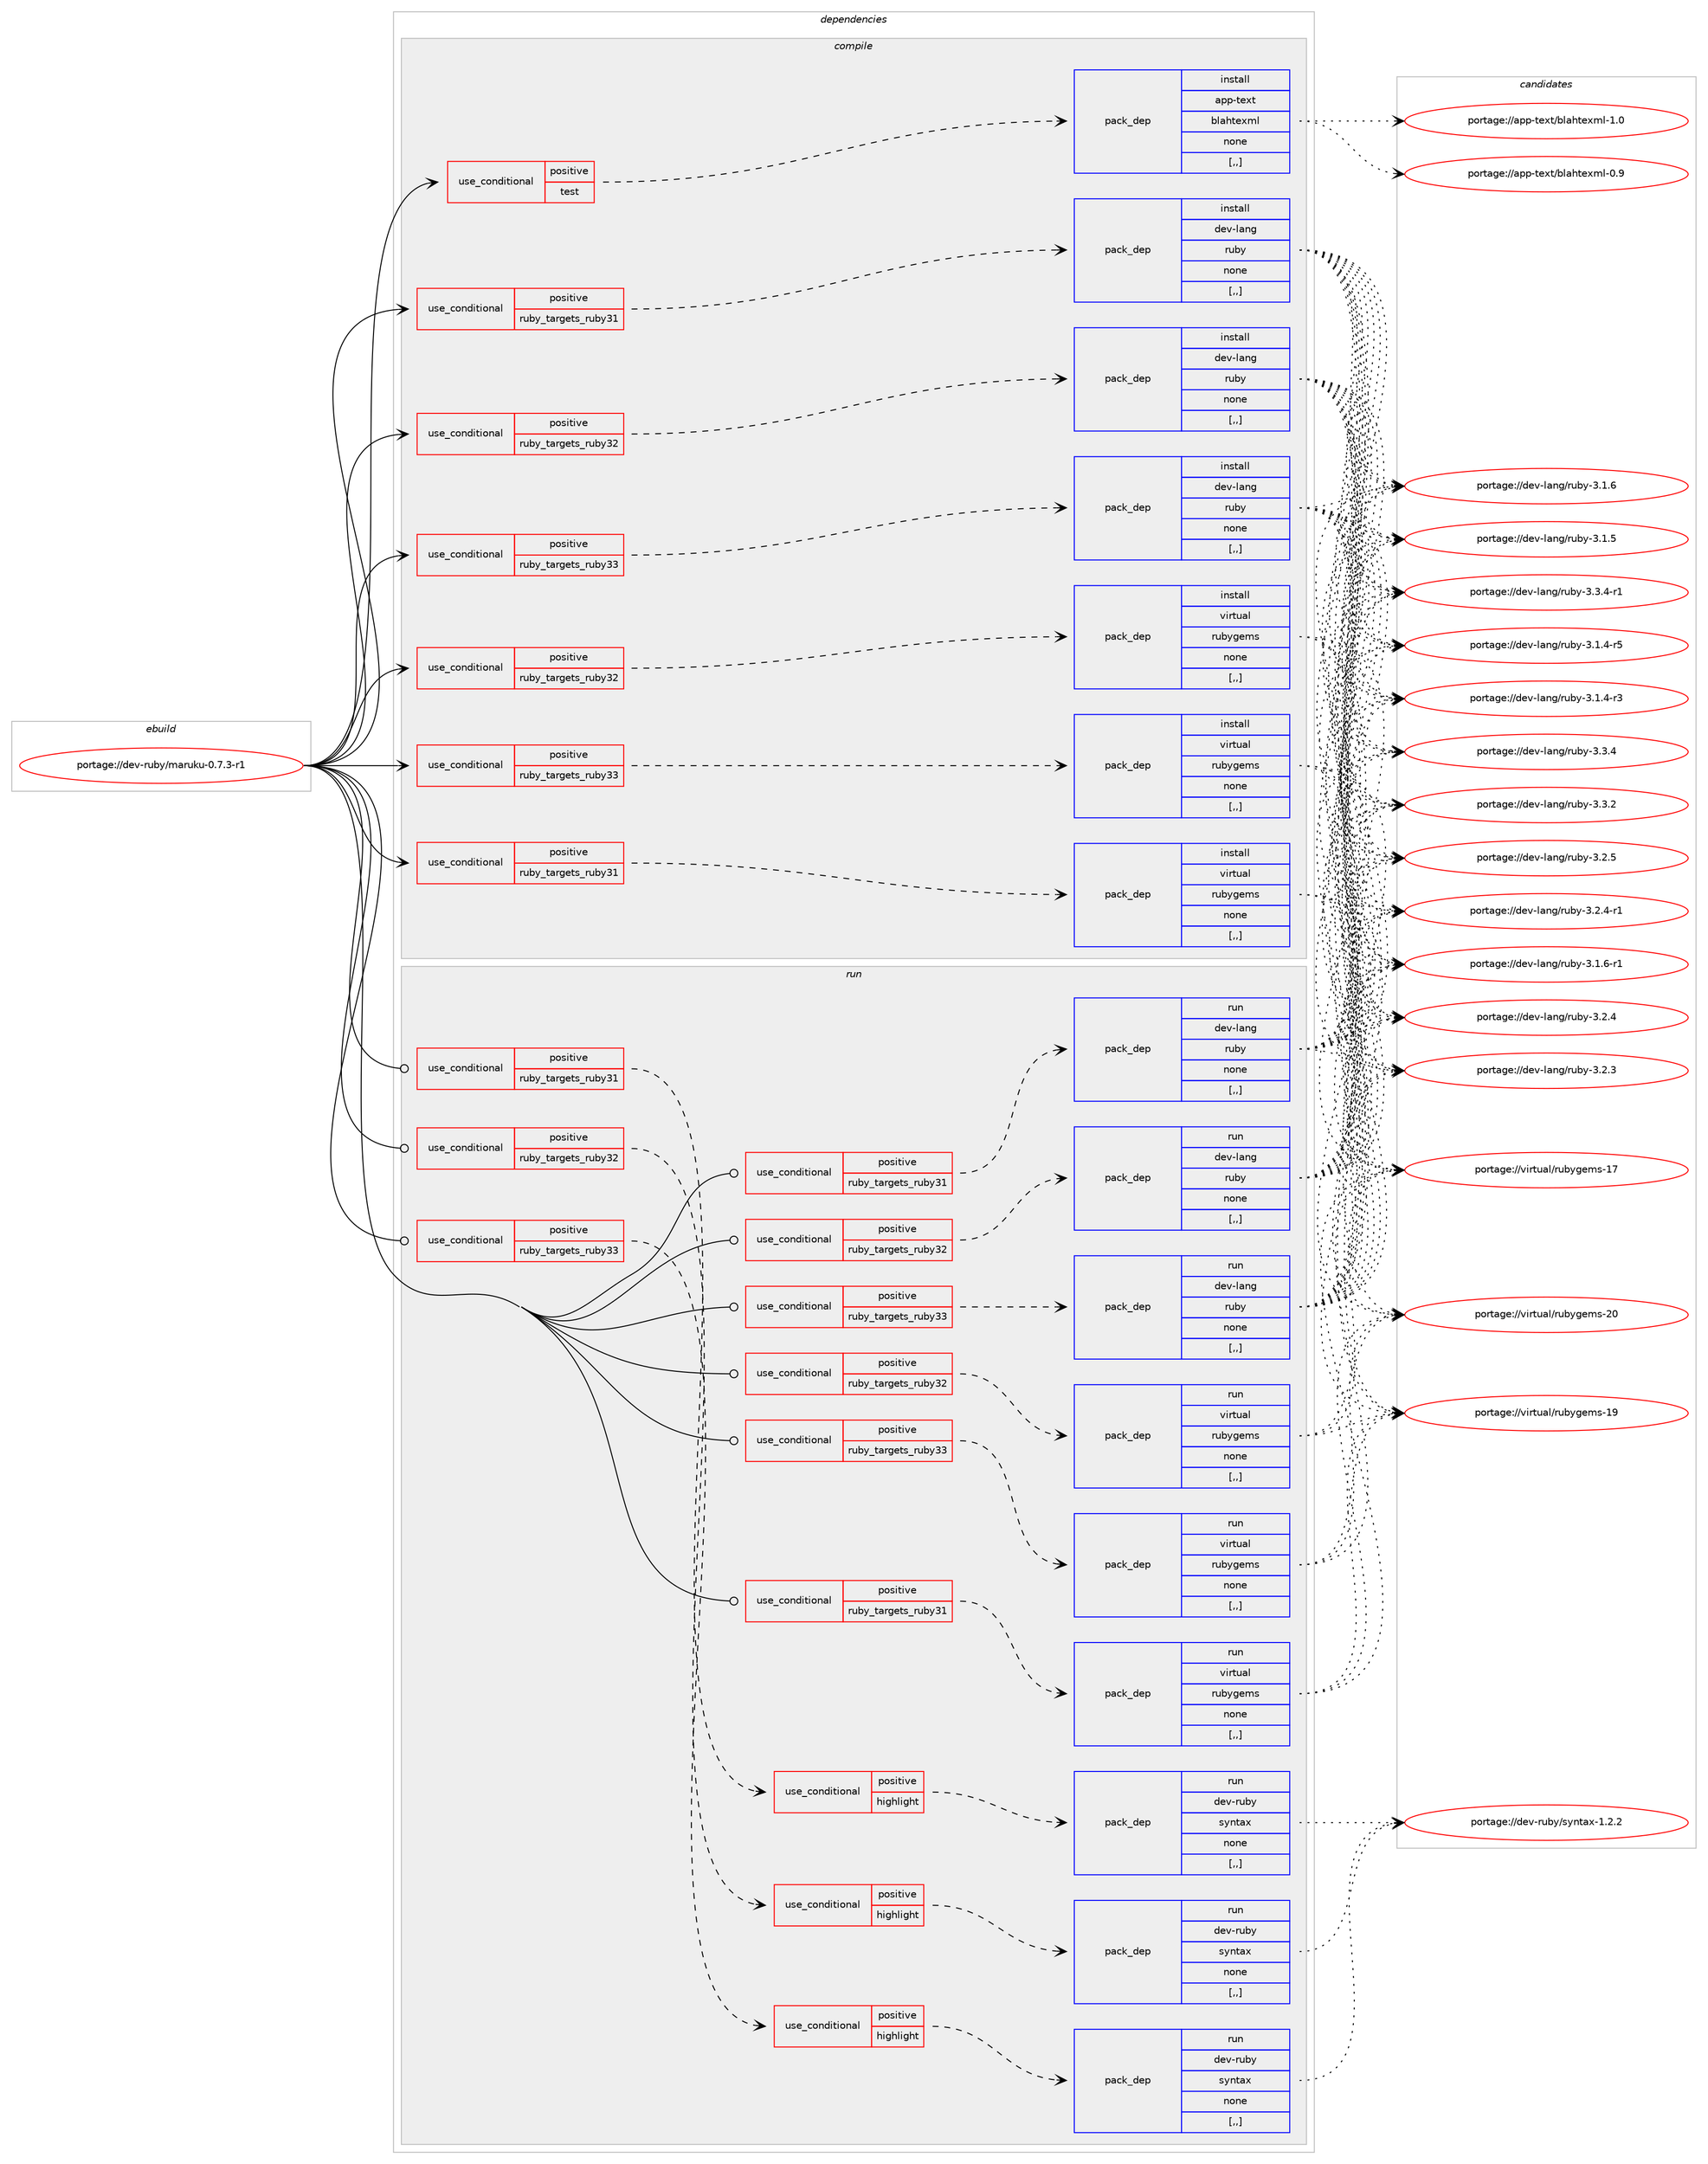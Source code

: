digraph prolog {

# *************
# Graph options
# *************

newrank=true;
concentrate=true;
compound=true;
graph [rankdir=LR,fontname=Helvetica,fontsize=10,ranksep=1.5];#, ranksep=2.5, nodesep=0.2];
edge  [arrowhead=vee];
node  [fontname=Helvetica,fontsize=10];

# **********
# The ebuild
# **********

subgraph cluster_leftcol {
color=gray;
label=<<i>ebuild</i>>;
id [label="portage://dev-ruby/maruku-0.7.3-r1", color=red, width=4, href="../dev-ruby/maruku-0.7.3-r1.svg"];
}

# ****************
# The dependencies
# ****************

subgraph cluster_midcol {
color=gray;
label=<<i>dependencies</i>>;
subgraph cluster_compile {
fillcolor="#eeeeee";
style=filled;
label=<<i>compile</i>>;
subgraph cond50272 {
dependency189236 [label=<<TABLE BORDER="0" CELLBORDER="1" CELLSPACING="0" CELLPADDING="4"><TR><TD ROWSPAN="3" CELLPADDING="10">use_conditional</TD></TR><TR><TD>positive</TD></TR><TR><TD>ruby_targets_ruby31</TD></TR></TABLE>>, shape=none, color=red];
subgraph pack137626 {
dependency189237 [label=<<TABLE BORDER="0" CELLBORDER="1" CELLSPACING="0" CELLPADDING="4" WIDTH="220"><TR><TD ROWSPAN="6" CELLPADDING="30">pack_dep</TD></TR><TR><TD WIDTH="110">install</TD></TR><TR><TD>dev-lang</TD></TR><TR><TD>ruby</TD></TR><TR><TD>none</TD></TR><TR><TD>[,,]</TD></TR></TABLE>>, shape=none, color=blue];
}
dependency189236:e -> dependency189237:w [weight=20,style="dashed",arrowhead="vee"];
}
id:e -> dependency189236:w [weight=20,style="solid",arrowhead="vee"];
subgraph cond50273 {
dependency189238 [label=<<TABLE BORDER="0" CELLBORDER="1" CELLSPACING="0" CELLPADDING="4"><TR><TD ROWSPAN="3" CELLPADDING="10">use_conditional</TD></TR><TR><TD>positive</TD></TR><TR><TD>ruby_targets_ruby31</TD></TR></TABLE>>, shape=none, color=red];
subgraph pack137627 {
dependency189239 [label=<<TABLE BORDER="0" CELLBORDER="1" CELLSPACING="0" CELLPADDING="4" WIDTH="220"><TR><TD ROWSPAN="6" CELLPADDING="30">pack_dep</TD></TR><TR><TD WIDTH="110">install</TD></TR><TR><TD>virtual</TD></TR><TR><TD>rubygems</TD></TR><TR><TD>none</TD></TR><TR><TD>[,,]</TD></TR></TABLE>>, shape=none, color=blue];
}
dependency189238:e -> dependency189239:w [weight=20,style="dashed",arrowhead="vee"];
}
id:e -> dependency189238:w [weight=20,style="solid",arrowhead="vee"];
subgraph cond50274 {
dependency189240 [label=<<TABLE BORDER="0" CELLBORDER="1" CELLSPACING="0" CELLPADDING="4"><TR><TD ROWSPAN="3" CELLPADDING="10">use_conditional</TD></TR><TR><TD>positive</TD></TR><TR><TD>ruby_targets_ruby32</TD></TR></TABLE>>, shape=none, color=red];
subgraph pack137628 {
dependency189241 [label=<<TABLE BORDER="0" CELLBORDER="1" CELLSPACING="0" CELLPADDING="4" WIDTH="220"><TR><TD ROWSPAN="6" CELLPADDING="30">pack_dep</TD></TR><TR><TD WIDTH="110">install</TD></TR><TR><TD>dev-lang</TD></TR><TR><TD>ruby</TD></TR><TR><TD>none</TD></TR><TR><TD>[,,]</TD></TR></TABLE>>, shape=none, color=blue];
}
dependency189240:e -> dependency189241:w [weight=20,style="dashed",arrowhead="vee"];
}
id:e -> dependency189240:w [weight=20,style="solid",arrowhead="vee"];
subgraph cond50275 {
dependency189242 [label=<<TABLE BORDER="0" CELLBORDER="1" CELLSPACING="0" CELLPADDING="4"><TR><TD ROWSPAN="3" CELLPADDING="10">use_conditional</TD></TR><TR><TD>positive</TD></TR><TR><TD>ruby_targets_ruby32</TD></TR></TABLE>>, shape=none, color=red];
subgraph pack137629 {
dependency189243 [label=<<TABLE BORDER="0" CELLBORDER="1" CELLSPACING="0" CELLPADDING="4" WIDTH="220"><TR><TD ROWSPAN="6" CELLPADDING="30">pack_dep</TD></TR><TR><TD WIDTH="110">install</TD></TR><TR><TD>virtual</TD></TR><TR><TD>rubygems</TD></TR><TR><TD>none</TD></TR><TR><TD>[,,]</TD></TR></TABLE>>, shape=none, color=blue];
}
dependency189242:e -> dependency189243:w [weight=20,style="dashed",arrowhead="vee"];
}
id:e -> dependency189242:w [weight=20,style="solid",arrowhead="vee"];
subgraph cond50276 {
dependency189244 [label=<<TABLE BORDER="0" CELLBORDER="1" CELLSPACING="0" CELLPADDING="4"><TR><TD ROWSPAN="3" CELLPADDING="10">use_conditional</TD></TR><TR><TD>positive</TD></TR><TR><TD>ruby_targets_ruby33</TD></TR></TABLE>>, shape=none, color=red];
subgraph pack137630 {
dependency189245 [label=<<TABLE BORDER="0" CELLBORDER="1" CELLSPACING="0" CELLPADDING="4" WIDTH="220"><TR><TD ROWSPAN="6" CELLPADDING="30">pack_dep</TD></TR><TR><TD WIDTH="110">install</TD></TR><TR><TD>dev-lang</TD></TR><TR><TD>ruby</TD></TR><TR><TD>none</TD></TR><TR><TD>[,,]</TD></TR></TABLE>>, shape=none, color=blue];
}
dependency189244:e -> dependency189245:w [weight=20,style="dashed",arrowhead="vee"];
}
id:e -> dependency189244:w [weight=20,style="solid",arrowhead="vee"];
subgraph cond50277 {
dependency189246 [label=<<TABLE BORDER="0" CELLBORDER="1" CELLSPACING="0" CELLPADDING="4"><TR><TD ROWSPAN="3" CELLPADDING="10">use_conditional</TD></TR><TR><TD>positive</TD></TR><TR><TD>ruby_targets_ruby33</TD></TR></TABLE>>, shape=none, color=red];
subgraph pack137631 {
dependency189247 [label=<<TABLE BORDER="0" CELLBORDER="1" CELLSPACING="0" CELLPADDING="4" WIDTH="220"><TR><TD ROWSPAN="6" CELLPADDING="30">pack_dep</TD></TR><TR><TD WIDTH="110">install</TD></TR><TR><TD>virtual</TD></TR><TR><TD>rubygems</TD></TR><TR><TD>none</TD></TR><TR><TD>[,,]</TD></TR></TABLE>>, shape=none, color=blue];
}
dependency189246:e -> dependency189247:w [weight=20,style="dashed",arrowhead="vee"];
}
id:e -> dependency189246:w [weight=20,style="solid",arrowhead="vee"];
subgraph cond50278 {
dependency189248 [label=<<TABLE BORDER="0" CELLBORDER="1" CELLSPACING="0" CELLPADDING="4"><TR><TD ROWSPAN="3" CELLPADDING="10">use_conditional</TD></TR><TR><TD>positive</TD></TR><TR><TD>test</TD></TR></TABLE>>, shape=none, color=red];
subgraph pack137632 {
dependency189249 [label=<<TABLE BORDER="0" CELLBORDER="1" CELLSPACING="0" CELLPADDING="4" WIDTH="220"><TR><TD ROWSPAN="6" CELLPADDING="30">pack_dep</TD></TR><TR><TD WIDTH="110">install</TD></TR><TR><TD>app-text</TD></TR><TR><TD>blahtexml</TD></TR><TR><TD>none</TD></TR><TR><TD>[,,]</TD></TR></TABLE>>, shape=none, color=blue];
}
dependency189248:e -> dependency189249:w [weight=20,style="dashed",arrowhead="vee"];
}
id:e -> dependency189248:w [weight=20,style="solid",arrowhead="vee"];
}
subgraph cluster_compileandrun {
fillcolor="#eeeeee";
style=filled;
label=<<i>compile and run</i>>;
}
subgraph cluster_run {
fillcolor="#eeeeee";
style=filled;
label=<<i>run</i>>;
subgraph cond50279 {
dependency189250 [label=<<TABLE BORDER="0" CELLBORDER="1" CELLSPACING="0" CELLPADDING="4"><TR><TD ROWSPAN="3" CELLPADDING="10">use_conditional</TD></TR><TR><TD>positive</TD></TR><TR><TD>ruby_targets_ruby31</TD></TR></TABLE>>, shape=none, color=red];
subgraph cond50280 {
dependency189251 [label=<<TABLE BORDER="0" CELLBORDER="1" CELLSPACING="0" CELLPADDING="4"><TR><TD ROWSPAN="3" CELLPADDING="10">use_conditional</TD></TR><TR><TD>positive</TD></TR><TR><TD>highlight</TD></TR></TABLE>>, shape=none, color=red];
subgraph pack137633 {
dependency189252 [label=<<TABLE BORDER="0" CELLBORDER="1" CELLSPACING="0" CELLPADDING="4" WIDTH="220"><TR><TD ROWSPAN="6" CELLPADDING="30">pack_dep</TD></TR><TR><TD WIDTH="110">run</TD></TR><TR><TD>dev-ruby</TD></TR><TR><TD>syntax</TD></TR><TR><TD>none</TD></TR><TR><TD>[,,]</TD></TR></TABLE>>, shape=none, color=blue];
}
dependency189251:e -> dependency189252:w [weight=20,style="dashed",arrowhead="vee"];
}
dependency189250:e -> dependency189251:w [weight=20,style="dashed",arrowhead="vee"];
}
id:e -> dependency189250:w [weight=20,style="solid",arrowhead="odot"];
subgraph cond50281 {
dependency189253 [label=<<TABLE BORDER="0" CELLBORDER="1" CELLSPACING="0" CELLPADDING="4"><TR><TD ROWSPAN="3" CELLPADDING="10">use_conditional</TD></TR><TR><TD>positive</TD></TR><TR><TD>ruby_targets_ruby31</TD></TR></TABLE>>, shape=none, color=red];
subgraph pack137634 {
dependency189254 [label=<<TABLE BORDER="0" CELLBORDER="1" CELLSPACING="0" CELLPADDING="4" WIDTH="220"><TR><TD ROWSPAN="6" CELLPADDING="30">pack_dep</TD></TR><TR><TD WIDTH="110">run</TD></TR><TR><TD>dev-lang</TD></TR><TR><TD>ruby</TD></TR><TR><TD>none</TD></TR><TR><TD>[,,]</TD></TR></TABLE>>, shape=none, color=blue];
}
dependency189253:e -> dependency189254:w [weight=20,style="dashed",arrowhead="vee"];
}
id:e -> dependency189253:w [weight=20,style="solid",arrowhead="odot"];
subgraph cond50282 {
dependency189255 [label=<<TABLE BORDER="0" CELLBORDER="1" CELLSPACING="0" CELLPADDING="4"><TR><TD ROWSPAN="3" CELLPADDING="10">use_conditional</TD></TR><TR><TD>positive</TD></TR><TR><TD>ruby_targets_ruby31</TD></TR></TABLE>>, shape=none, color=red];
subgraph pack137635 {
dependency189256 [label=<<TABLE BORDER="0" CELLBORDER="1" CELLSPACING="0" CELLPADDING="4" WIDTH="220"><TR><TD ROWSPAN="6" CELLPADDING="30">pack_dep</TD></TR><TR><TD WIDTH="110">run</TD></TR><TR><TD>virtual</TD></TR><TR><TD>rubygems</TD></TR><TR><TD>none</TD></TR><TR><TD>[,,]</TD></TR></TABLE>>, shape=none, color=blue];
}
dependency189255:e -> dependency189256:w [weight=20,style="dashed",arrowhead="vee"];
}
id:e -> dependency189255:w [weight=20,style="solid",arrowhead="odot"];
subgraph cond50283 {
dependency189257 [label=<<TABLE BORDER="0" CELLBORDER="1" CELLSPACING="0" CELLPADDING="4"><TR><TD ROWSPAN="3" CELLPADDING="10">use_conditional</TD></TR><TR><TD>positive</TD></TR><TR><TD>ruby_targets_ruby32</TD></TR></TABLE>>, shape=none, color=red];
subgraph cond50284 {
dependency189258 [label=<<TABLE BORDER="0" CELLBORDER="1" CELLSPACING="0" CELLPADDING="4"><TR><TD ROWSPAN="3" CELLPADDING="10">use_conditional</TD></TR><TR><TD>positive</TD></TR><TR><TD>highlight</TD></TR></TABLE>>, shape=none, color=red];
subgraph pack137636 {
dependency189259 [label=<<TABLE BORDER="0" CELLBORDER="1" CELLSPACING="0" CELLPADDING="4" WIDTH="220"><TR><TD ROWSPAN="6" CELLPADDING="30">pack_dep</TD></TR><TR><TD WIDTH="110">run</TD></TR><TR><TD>dev-ruby</TD></TR><TR><TD>syntax</TD></TR><TR><TD>none</TD></TR><TR><TD>[,,]</TD></TR></TABLE>>, shape=none, color=blue];
}
dependency189258:e -> dependency189259:w [weight=20,style="dashed",arrowhead="vee"];
}
dependency189257:e -> dependency189258:w [weight=20,style="dashed",arrowhead="vee"];
}
id:e -> dependency189257:w [weight=20,style="solid",arrowhead="odot"];
subgraph cond50285 {
dependency189260 [label=<<TABLE BORDER="0" CELLBORDER="1" CELLSPACING="0" CELLPADDING="4"><TR><TD ROWSPAN="3" CELLPADDING="10">use_conditional</TD></TR><TR><TD>positive</TD></TR><TR><TD>ruby_targets_ruby32</TD></TR></TABLE>>, shape=none, color=red];
subgraph pack137637 {
dependency189261 [label=<<TABLE BORDER="0" CELLBORDER="1" CELLSPACING="0" CELLPADDING="4" WIDTH="220"><TR><TD ROWSPAN="6" CELLPADDING="30">pack_dep</TD></TR><TR><TD WIDTH="110">run</TD></TR><TR><TD>dev-lang</TD></TR><TR><TD>ruby</TD></TR><TR><TD>none</TD></TR><TR><TD>[,,]</TD></TR></TABLE>>, shape=none, color=blue];
}
dependency189260:e -> dependency189261:w [weight=20,style="dashed",arrowhead="vee"];
}
id:e -> dependency189260:w [weight=20,style="solid",arrowhead="odot"];
subgraph cond50286 {
dependency189262 [label=<<TABLE BORDER="0" CELLBORDER="1" CELLSPACING="0" CELLPADDING="4"><TR><TD ROWSPAN="3" CELLPADDING="10">use_conditional</TD></TR><TR><TD>positive</TD></TR><TR><TD>ruby_targets_ruby32</TD></TR></TABLE>>, shape=none, color=red];
subgraph pack137638 {
dependency189263 [label=<<TABLE BORDER="0" CELLBORDER="1" CELLSPACING="0" CELLPADDING="4" WIDTH="220"><TR><TD ROWSPAN="6" CELLPADDING="30">pack_dep</TD></TR><TR><TD WIDTH="110">run</TD></TR><TR><TD>virtual</TD></TR><TR><TD>rubygems</TD></TR><TR><TD>none</TD></TR><TR><TD>[,,]</TD></TR></TABLE>>, shape=none, color=blue];
}
dependency189262:e -> dependency189263:w [weight=20,style="dashed",arrowhead="vee"];
}
id:e -> dependency189262:w [weight=20,style="solid",arrowhead="odot"];
subgraph cond50287 {
dependency189264 [label=<<TABLE BORDER="0" CELLBORDER="1" CELLSPACING="0" CELLPADDING="4"><TR><TD ROWSPAN="3" CELLPADDING="10">use_conditional</TD></TR><TR><TD>positive</TD></TR><TR><TD>ruby_targets_ruby33</TD></TR></TABLE>>, shape=none, color=red];
subgraph cond50288 {
dependency189265 [label=<<TABLE BORDER="0" CELLBORDER="1" CELLSPACING="0" CELLPADDING="4"><TR><TD ROWSPAN="3" CELLPADDING="10">use_conditional</TD></TR><TR><TD>positive</TD></TR><TR><TD>highlight</TD></TR></TABLE>>, shape=none, color=red];
subgraph pack137639 {
dependency189266 [label=<<TABLE BORDER="0" CELLBORDER="1" CELLSPACING="0" CELLPADDING="4" WIDTH="220"><TR><TD ROWSPAN="6" CELLPADDING="30">pack_dep</TD></TR><TR><TD WIDTH="110">run</TD></TR><TR><TD>dev-ruby</TD></TR><TR><TD>syntax</TD></TR><TR><TD>none</TD></TR><TR><TD>[,,]</TD></TR></TABLE>>, shape=none, color=blue];
}
dependency189265:e -> dependency189266:w [weight=20,style="dashed",arrowhead="vee"];
}
dependency189264:e -> dependency189265:w [weight=20,style="dashed",arrowhead="vee"];
}
id:e -> dependency189264:w [weight=20,style="solid",arrowhead="odot"];
subgraph cond50289 {
dependency189267 [label=<<TABLE BORDER="0" CELLBORDER="1" CELLSPACING="0" CELLPADDING="4"><TR><TD ROWSPAN="3" CELLPADDING="10">use_conditional</TD></TR><TR><TD>positive</TD></TR><TR><TD>ruby_targets_ruby33</TD></TR></TABLE>>, shape=none, color=red];
subgraph pack137640 {
dependency189268 [label=<<TABLE BORDER="0" CELLBORDER="1" CELLSPACING="0" CELLPADDING="4" WIDTH="220"><TR><TD ROWSPAN="6" CELLPADDING="30">pack_dep</TD></TR><TR><TD WIDTH="110">run</TD></TR><TR><TD>dev-lang</TD></TR><TR><TD>ruby</TD></TR><TR><TD>none</TD></TR><TR><TD>[,,]</TD></TR></TABLE>>, shape=none, color=blue];
}
dependency189267:e -> dependency189268:w [weight=20,style="dashed",arrowhead="vee"];
}
id:e -> dependency189267:w [weight=20,style="solid",arrowhead="odot"];
subgraph cond50290 {
dependency189269 [label=<<TABLE BORDER="0" CELLBORDER="1" CELLSPACING="0" CELLPADDING="4"><TR><TD ROWSPAN="3" CELLPADDING="10">use_conditional</TD></TR><TR><TD>positive</TD></TR><TR><TD>ruby_targets_ruby33</TD></TR></TABLE>>, shape=none, color=red];
subgraph pack137641 {
dependency189270 [label=<<TABLE BORDER="0" CELLBORDER="1" CELLSPACING="0" CELLPADDING="4" WIDTH="220"><TR><TD ROWSPAN="6" CELLPADDING="30">pack_dep</TD></TR><TR><TD WIDTH="110">run</TD></TR><TR><TD>virtual</TD></TR><TR><TD>rubygems</TD></TR><TR><TD>none</TD></TR><TR><TD>[,,]</TD></TR></TABLE>>, shape=none, color=blue];
}
dependency189269:e -> dependency189270:w [weight=20,style="dashed",arrowhead="vee"];
}
id:e -> dependency189269:w [weight=20,style="solid",arrowhead="odot"];
}
}

# **************
# The candidates
# **************

subgraph cluster_choices {
rank=same;
color=gray;
label=<<i>candidates</i>>;

subgraph choice137626 {
color=black;
nodesep=1;
choice100101118451089711010347114117981214551465146524511449 [label="portage://dev-lang/ruby-3.3.4-r1", color=red, width=4,href="../dev-lang/ruby-3.3.4-r1.svg"];
choice10010111845108971101034711411798121455146514652 [label="portage://dev-lang/ruby-3.3.4", color=red, width=4,href="../dev-lang/ruby-3.3.4.svg"];
choice10010111845108971101034711411798121455146514650 [label="portage://dev-lang/ruby-3.3.2", color=red, width=4,href="../dev-lang/ruby-3.3.2.svg"];
choice10010111845108971101034711411798121455146504653 [label="portage://dev-lang/ruby-3.2.5", color=red, width=4,href="../dev-lang/ruby-3.2.5.svg"];
choice100101118451089711010347114117981214551465046524511449 [label="portage://dev-lang/ruby-3.2.4-r1", color=red, width=4,href="../dev-lang/ruby-3.2.4-r1.svg"];
choice10010111845108971101034711411798121455146504652 [label="portage://dev-lang/ruby-3.2.4", color=red, width=4,href="../dev-lang/ruby-3.2.4.svg"];
choice10010111845108971101034711411798121455146504651 [label="portage://dev-lang/ruby-3.2.3", color=red, width=4,href="../dev-lang/ruby-3.2.3.svg"];
choice100101118451089711010347114117981214551464946544511449 [label="portage://dev-lang/ruby-3.1.6-r1", color=red, width=4,href="../dev-lang/ruby-3.1.6-r1.svg"];
choice10010111845108971101034711411798121455146494654 [label="portage://dev-lang/ruby-3.1.6", color=red, width=4,href="../dev-lang/ruby-3.1.6.svg"];
choice10010111845108971101034711411798121455146494653 [label="portage://dev-lang/ruby-3.1.5", color=red, width=4,href="../dev-lang/ruby-3.1.5.svg"];
choice100101118451089711010347114117981214551464946524511453 [label="portage://dev-lang/ruby-3.1.4-r5", color=red, width=4,href="../dev-lang/ruby-3.1.4-r5.svg"];
choice100101118451089711010347114117981214551464946524511451 [label="portage://dev-lang/ruby-3.1.4-r3", color=red, width=4,href="../dev-lang/ruby-3.1.4-r3.svg"];
dependency189237:e -> choice100101118451089711010347114117981214551465146524511449:w [style=dotted,weight="100"];
dependency189237:e -> choice10010111845108971101034711411798121455146514652:w [style=dotted,weight="100"];
dependency189237:e -> choice10010111845108971101034711411798121455146514650:w [style=dotted,weight="100"];
dependency189237:e -> choice10010111845108971101034711411798121455146504653:w [style=dotted,weight="100"];
dependency189237:e -> choice100101118451089711010347114117981214551465046524511449:w [style=dotted,weight="100"];
dependency189237:e -> choice10010111845108971101034711411798121455146504652:w [style=dotted,weight="100"];
dependency189237:e -> choice10010111845108971101034711411798121455146504651:w [style=dotted,weight="100"];
dependency189237:e -> choice100101118451089711010347114117981214551464946544511449:w [style=dotted,weight="100"];
dependency189237:e -> choice10010111845108971101034711411798121455146494654:w [style=dotted,weight="100"];
dependency189237:e -> choice10010111845108971101034711411798121455146494653:w [style=dotted,weight="100"];
dependency189237:e -> choice100101118451089711010347114117981214551464946524511453:w [style=dotted,weight="100"];
dependency189237:e -> choice100101118451089711010347114117981214551464946524511451:w [style=dotted,weight="100"];
}
subgraph choice137627 {
color=black;
nodesep=1;
choice118105114116117971084711411798121103101109115455048 [label="portage://virtual/rubygems-20", color=red, width=4,href="../virtual/rubygems-20.svg"];
choice118105114116117971084711411798121103101109115454957 [label="portage://virtual/rubygems-19", color=red, width=4,href="../virtual/rubygems-19.svg"];
choice118105114116117971084711411798121103101109115454955 [label="portage://virtual/rubygems-17", color=red, width=4,href="../virtual/rubygems-17.svg"];
dependency189239:e -> choice118105114116117971084711411798121103101109115455048:w [style=dotted,weight="100"];
dependency189239:e -> choice118105114116117971084711411798121103101109115454957:w [style=dotted,weight="100"];
dependency189239:e -> choice118105114116117971084711411798121103101109115454955:w [style=dotted,weight="100"];
}
subgraph choice137628 {
color=black;
nodesep=1;
choice100101118451089711010347114117981214551465146524511449 [label="portage://dev-lang/ruby-3.3.4-r1", color=red, width=4,href="../dev-lang/ruby-3.3.4-r1.svg"];
choice10010111845108971101034711411798121455146514652 [label="portage://dev-lang/ruby-3.3.4", color=red, width=4,href="../dev-lang/ruby-3.3.4.svg"];
choice10010111845108971101034711411798121455146514650 [label="portage://dev-lang/ruby-3.3.2", color=red, width=4,href="../dev-lang/ruby-3.3.2.svg"];
choice10010111845108971101034711411798121455146504653 [label="portage://dev-lang/ruby-3.2.5", color=red, width=4,href="../dev-lang/ruby-3.2.5.svg"];
choice100101118451089711010347114117981214551465046524511449 [label="portage://dev-lang/ruby-3.2.4-r1", color=red, width=4,href="../dev-lang/ruby-3.2.4-r1.svg"];
choice10010111845108971101034711411798121455146504652 [label="portage://dev-lang/ruby-3.2.4", color=red, width=4,href="../dev-lang/ruby-3.2.4.svg"];
choice10010111845108971101034711411798121455146504651 [label="portage://dev-lang/ruby-3.2.3", color=red, width=4,href="../dev-lang/ruby-3.2.3.svg"];
choice100101118451089711010347114117981214551464946544511449 [label="portage://dev-lang/ruby-3.1.6-r1", color=red, width=4,href="../dev-lang/ruby-3.1.6-r1.svg"];
choice10010111845108971101034711411798121455146494654 [label="portage://dev-lang/ruby-3.1.6", color=red, width=4,href="../dev-lang/ruby-3.1.6.svg"];
choice10010111845108971101034711411798121455146494653 [label="portage://dev-lang/ruby-3.1.5", color=red, width=4,href="../dev-lang/ruby-3.1.5.svg"];
choice100101118451089711010347114117981214551464946524511453 [label="portage://dev-lang/ruby-3.1.4-r5", color=red, width=4,href="../dev-lang/ruby-3.1.4-r5.svg"];
choice100101118451089711010347114117981214551464946524511451 [label="portage://dev-lang/ruby-3.1.4-r3", color=red, width=4,href="../dev-lang/ruby-3.1.4-r3.svg"];
dependency189241:e -> choice100101118451089711010347114117981214551465146524511449:w [style=dotted,weight="100"];
dependency189241:e -> choice10010111845108971101034711411798121455146514652:w [style=dotted,weight="100"];
dependency189241:e -> choice10010111845108971101034711411798121455146514650:w [style=dotted,weight="100"];
dependency189241:e -> choice10010111845108971101034711411798121455146504653:w [style=dotted,weight="100"];
dependency189241:e -> choice100101118451089711010347114117981214551465046524511449:w [style=dotted,weight="100"];
dependency189241:e -> choice10010111845108971101034711411798121455146504652:w [style=dotted,weight="100"];
dependency189241:e -> choice10010111845108971101034711411798121455146504651:w [style=dotted,weight="100"];
dependency189241:e -> choice100101118451089711010347114117981214551464946544511449:w [style=dotted,weight="100"];
dependency189241:e -> choice10010111845108971101034711411798121455146494654:w [style=dotted,weight="100"];
dependency189241:e -> choice10010111845108971101034711411798121455146494653:w [style=dotted,weight="100"];
dependency189241:e -> choice100101118451089711010347114117981214551464946524511453:w [style=dotted,weight="100"];
dependency189241:e -> choice100101118451089711010347114117981214551464946524511451:w [style=dotted,weight="100"];
}
subgraph choice137629 {
color=black;
nodesep=1;
choice118105114116117971084711411798121103101109115455048 [label="portage://virtual/rubygems-20", color=red, width=4,href="../virtual/rubygems-20.svg"];
choice118105114116117971084711411798121103101109115454957 [label="portage://virtual/rubygems-19", color=red, width=4,href="../virtual/rubygems-19.svg"];
choice118105114116117971084711411798121103101109115454955 [label="portage://virtual/rubygems-17", color=red, width=4,href="../virtual/rubygems-17.svg"];
dependency189243:e -> choice118105114116117971084711411798121103101109115455048:w [style=dotted,weight="100"];
dependency189243:e -> choice118105114116117971084711411798121103101109115454957:w [style=dotted,weight="100"];
dependency189243:e -> choice118105114116117971084711411798121103101109115454955:w [style=dotted,weight="100"];
}
subgraph choice137630 {
color=black;
nodesep=1;
choice100101118451089711010347114117981214551465146524511449 [label="portage://dev-lang/ruby-3.3.4-r1", color=red, width=4,href="../dev-lang/ruby-3.3.4-r1.svg"];
choice10010111845108971101034711411798121455146514652 [label="portage://dev-lang/ruby-3.3.4", color=red, width=4,href="../dev-lang/ruby-3.3.4.svg"];
choice10010111845108971101034711411798121455146514650 [label="portage://dev-lang/ruby-3.3.2", color=red, width=4,href="../dev-lang/ruby-3.3.2.svg"];
choice10010111845108971101034711411798121455146504653 [label="portage://dev-lang/ruby-3.2.5", color=red, width=4,href="../dev-lang/ruby-3.2.5.svg"];
choice100101118451089711010347114117981214551465046524511449 [label="portage://dev-lang/ruby-3.2.4-r1", color=red, width=4,href="../dev-lang/ruby-3.2.4-r1.svg"];
choice10010111845108971101034711411798121455146504652 [label="portage://dev-lang/ruby-3.2.4", color=red, width=4,href="../dev-lang/ruby-3.2.4.svg"];
choice10010111845108971101034711411798121455146504651 [label="portage://dev-lang/ruby-3.2.3", color=red, width=4,href="../dev-lang/ruby-3.2.3.svg"];
choice100101118451089711010347114117981214551464946544511449 [label="portage://dev-lang/ruby-3.1.6-r1", color=red, width=4,href="../dev-lang/ruby-3.1.6-r1.svg"];
choice10010111845108971101034711411798121455146494654 [label="portage://dev-lang/ruby-3.1.6", color=red, width=4,href="../dev-lang/ruby-3.1.6.svg"];
choice10010111845108971101034711411798121455146494653 [label="portage://dev-lang/ruby-3.1.5", color=red, width=4,href="../dev-lang/ruby-3.1.5.svg"];
choice100101118451089711010347114117981214551464946524511453 [label="portage://dev-lang/ruby-3.1.4-r5", color=red, width=4,href="../dev-lang/ruby-3.1.4-r5.svg"];
choice100101118451089711010347114117981214551464946524511451 [label="portage://dev-lang/ruby-3.1.4-r3", color=red, width=4,href="../dev-lang/ruby-3.1.4-r3.svg"];
dependency189245:e -> choice100101118451089711010347114117981214551465146524511449:w [style=dotted,weight="100"];
dependency189245:e -> choice10010111845108971101034711411798121455146514652:w [style=dotted,weight="100"];
dependency189245:e -> choice10010111845108971101034711411798121455146514650:w [style=dotted,weight="100"];
dependency189245:e -> choice10010111845108971101034711411798121455146504653:w [style=dotted,weight="100"];
dependency189245:e -> choice100101118451089711010347114117981214551465046524511449:w [style=dotted,weight="100"];
dependency189245:e -> choice10010111845108971101034711411798121455146504652:w [style=dotted,weight="100"];
dependency189245:e -> choice10010111845108971101034711411798121455146504651:w [style=dotted,weight="100"];
dependency189245:e -> choice100101118451089711010347114117981214551464946544511449:w [style=dotted,weight="100"];
dependency189245:e -> choice10010111845108971101034711411798121455146494654:w [style=dotted,weight="100"];
dependency189245:e -> choice10010111845108971101034711411798121455146494653:w [style=dotted,weight="100"];
dependency189245:e -> choice100101118451089711010347114117981214551464946524511453:w [style=dotted,weight="100"];
dependency189245:e -> choice100101118451089711010347114117981214551464946524511451:w [style=dotted,weight="100"];
}
subgraph choice137631 {
color=black;
nodesep=1;
choice118105114116117971084711411798121103101109115455048 [label="portage://virtual/rubygems-20", color=red, width=4,href="../virtual/rubygems-20.svg"];
choice118105114116117971084711411798121103101109115454957 [label="portage://virtual/rubygems-19", color=red, width=4,href="../virtual/rubygems-19.svg"];
choice118105114116117971084711411798121103101109115454955 [label="portage://virtual/rubygems-17", color=red, width=4,href="../virtual/rubygems-17.svg"];
dependency189247:e -> choice118105114116117971084711411798121103101109115455048:w [style=dotted,weight="100"];
dependency189247:e -> choice118105114116117971084711411798121103101109115454957:w [style=dotted,weight="100"];
dependency189247:e -> choice118105114116117971084711411798121103101109115454955:w [style=dotted,weight="100"];
}
subgraph choice137632 {
color=black;
nodesep=1;
choice971121124511610112011647981089710411610112010910845494648 [label="portage://app-text/blahtexml-1.0", color=red, width=4,href="../app-text/blahtexml-1.0.svg"];
choice971121124511610112011647981089710411610112010910845484657 [label="portage://app-text/blahtexml-0.9", color=red, width=4,href="../app-text/blahtexml-0.9.svg"];
dependency189249:e -> choice971121124511610112011647981089710411610112010910845494648:w [style=dotted,weight="100"];
dependency189249:e -> choice971121124511610112011647981089710411610112010910845484657:w [style=dotted,weight="100"];
}
subgraph choice137633 {
color=black;
nodesep=1;
choice10010111845114117981214711512111011697120454946504650 [label="portage://dev-ruby/syntax-1.2.2", color=red, width=4,href="../dev-ruby/syntax-1.2.2.svg"];
dependency189252:e -> choice10010111845114117981214711512111011697120454946504650:w [style=dotted,weight="100"];
}
subgraph choice137634 {
color=black;
nodesep=1;
choice100101118451089711010347114117981214551465146524511449 [label="portage://dev-lang/ruby-3.3.4-r1", color=red, width=4,href="../dev-lang/ruby-3.3.4-r1.svg"];
choice10010111845108971101034711411798121455146514652 [label="portage://dev-lang/ruby-3.3.4", color=red, width=4,href="../dev-lang/ruby-3.3.4.svg"];
choice10010111845108971101034711411798121455146514650 [label="portage://dev-lang/ruby-3.3.2", color=red, width=4,href="../dev-lang/ruby-3.3.2.svg"];
choice10010111845108971101034711411798121455146504653 [label="portage://dev-lang/ruby-3.2.5", color=red, width=4,href="../dev-lang/ruby-3.2.5.svg"];
choice100101118451089711010347114117981214551465046524511449 [label="portage://dev-lang/ruby-3.2.4-r1", color=red, width=4,href="../dev-lang/ruby-3.2.4-r1.svg"];
choice10010111845108971101034711411798121455146504652 [label="portage://dev-lang/ruby-3.2.4", color=red, width=4,href="../dev-lang/ruby-3.2.4.svg"];
choice10010111845108971101034711411798121455146504651 [label="portage://dev-lang/ruby-3.2.3", color=red, width=4,href="../dev-lang/ruby-3.2.3.svg"];
choice100101118451089711010347114117981214551464946544511449 [label="portage://dev-lang/ruby-3.1.6-r1", color=red, width=4,href="../dev-lang/ruby-3.1.6-r1.svg"];
choice10010111845108971101034711411798121455146494654 [label="portage://dev-lang/ruby-3.1.6", color=red, width=4,href="../dev-lang/ruby-3.1.6.svg"];
choice10010111845108971101034711411798121455146494653 [label="portage://dev-lang/ruby-3.1.5", color=red, width=4,href="../dev-lang/ruby-3.1.5.svg"];
choice100101118451089711010347114117981214551464946524511453 [label="portage://dev-lang/ruby-3.1.4-r5", color=red, width=4,href="../dev-lang/ruby-3.1.4-r5.svg"];
choice100101118451089711010347114117981214551464946524511451 [label="portage://dev-lang/ruby-3.1.4-r3", color=red, width=4,href="../dev-lang/ruby-3.1.4-r3.svg"];
dependency189254:e -> choice100101118451089711010347114117981214551465146524511449:w [style=dotted,weight="100"];
dependency189254:e -> choice10010111845108971101034711411798121455146514652:w [style=dotted,weight="100"];
dependency189254:e -> choice10010111845108971101034711411798121455146514650:w [style=dotted,weight="100"];
dependency189254:e -> choice10010111845108971101034711411798121455146504653:w [style=dotted,weight="100"];
dependency189254:e -> choice100101118451089711010347114117981214551465046524511449:w [style=dotted,weight="100"];
dependency189254:e -> choice10010111845108971101034711411798121455146504652:w [style=dotted,weight="100"];
dependency189254:e -> choice10010111845108971101034711411798121455146504651:w [style=dotted,weight="100"];
dependency189254:e -> choice100101118451089711010347114117981214551464946544511449:w [style=dotted,weight="100"];
dependency189254:e -> choice10010111845108971101034711411798121455146494654:w [style=dotted,weight="100"];
dependency189254:e -> choice10010111845108971101034711411798121455146494653:w [style=dotted,weight="100"];
dependency189254:e -> choice100101118451089711010347114117981214551464946524511453:w [style=dotted,weight="100"];
dependency189254:e -> choice100101118451089711010347114117981214551464946524511451:w [style=dotted,weight="100"];
}
subgraph choice137635 {
color=black;
nodesep=1;
choice118105114116117971084711411798121103101109115455048 [label="portage://virtual/rubygems-20", color=red, width=4,href="../virtual/rubygems-20.svg"];
choice118105114116117971084711411798121103101109115454957 [label="portage://virtual/rubygems-19", color=red, width=4,href="../virtual/rubygems-19.svg"];
choice118105114116117971084711411798121103101109115454955 [label="portage://virtual/rubygems-17", color=red, width=4,href="../virtual/rubygems-17.svg"];
dependency189256:e -> choice118105114116117971084711411798121103101109115455048:w [style=dotted,weight="100"];
dependency189256:e -> choice118105114116117971084711411798121103101109115454957:w [style=dotted,weight="100"];
dependency189256:e -> choice118105114116117971084711411798121103101109115454955:w [style=dotted,weight="100"];
}
subgraph choice137636 {
color=black;
nodesep=1;
choice10010111845114117981214711512111011697120454946504650 [label="portage://dev-ruby/syntax-1.2.2", color=red, width=4,href="../dev-ruby/syntax-1.2.2.svg"];
dependency189259:e -> choice10010111845114117981214711512111011697120454946504650:w [style=dotted,weight="100"];
}
subgraph choice137637 {
color=black;
nodesep=1;
choice100101118451089711010347114117981214551465146524511449 [label="portage://dev-lang/ruby-3.3.4-r1", color=red, width=4,href="../dev-lang/ruby-3.3.4-r1.svg"];
choice10010111845108971101034711411798121455146514652 [label="portage://dev-lang/ruby-3.3.4", color=red, width=4,href="../dev-lang/ruby-3.3.4.svg"];
choice10010111845108971101034711411798121455146514650 [label="portage://dev-lang/ruby-3.3.2", color=red, width=4,href="../dev-lang/ruby-3.3.2.svg"];
choice10010111845108971101034711411798121455146504653 [label="portage://dev-lang/ruby-3.2.5", color=red, width=4,href="../dev-lang/ruby-3.2.5.svg"];
choice100101118451089711010347114117981214551465046524511449 [label="portage://dev-lang/ruby-3.2.4-r1", color=red, width=4,href="../dev-lang/ruby-3.2.4-r1.svg"];
choice10010111845108971101034711411798121455146504652 [label="portage://dev-lang/ruby-3.2.4", color=red, width=4,href="../dev-lang/ruby-3.2.4.svg"];
choice10010111845108971101034711411798121455146504651 [label="portage://dev-lang/ruby-3.2.3", color=red, width=4,href="../dev-lang/ruby-3.2.3.svg"];
choice100101118451089711010347114117981214551464946544511449 [label="portage://dev-lang/ruby-3.1.6-r1", color=red, width=4,href="../dev-lang/ruby-3.1.6-r1.svg"];
choice10010111845108971101034711411798121455146494654 [label="portage://dev-lang/ruby-3.1.6", color=red, width=4,href="../dev-lang/ruby-3.1.6.svg"];
choice10010111845108971101034711411798121455146494653 [label="portage://dev-lang/ruby-3.1.5", color=red, width=4,href="../dev-lang/ruby-3.1.5.svg"];
choice100101118451089711010347114117981214551464946524511453 [label="portage://dev-lang/ruby-3.1.4-r5", color=red, width=4,href="../dev-lang/ruby-3.1.4-r5.svg"];
choice100101118451089711010347114117981214551464946524511451 [label="portage://dev-lang/ruby-3.1.4-r3", color=red, width=4,href="../dev-lang/ruby-3.1.4-r3.svg"];
dependency189261:e -> choice100101118451089711010347114117981214551465146524511449:w [style=dotted,weight="100"];
dependency189261:e -> choice10010111845108971101034711411798121455146514652:w [style=dotted,weight="100"];
dependency189261:e -> choice10010111845108971101034711411798121455146514650:w [style=dotted,weight="100"];
dependency189261:e -> choice10010111845108971101034711411798121455146504653:w [style=dotted,weight="100"];
dependency189261:e -> choice100101118451089711010347114117981214551465046524511449:w [style=dotted,weight="100"];
dependency189261:e -> choice10010111845108971101034711411798121455146504652:w [style=dotted,weight="100"];
dependency189261:e -> choice10010111845108971101034711411798121455146504651:w [style=dotted,weight="100"];
dependency189261:e -> choice100101118451089711010347114117981214551464946544511449:w [style=dotted,weight="100"];
dependency189261:e -> choice10010111845108971101034711411798121455146494654:w [style=dotted,weight="100"];
dependency189261:e -> choice10010111845108971101034711411798121455146494653:w [style=dotted,weight="100"];
dependency189261:e -> choice100101118451089711010347114117981214551464946524511453:w [style=dotted,weight="100"];
dependency189261:e -> choice100101118451089711010347114117981214551464946524511451:w [style=dotted,weight="100"];
}
subgraph choice137638 {
color=black;
nodesep=1;
choice118105114116117971084711411798121103101109115455048 [label="portage://virtual/rubygems-20", color=red, width=4,href="../virtual/rubygems-20.svg"];
choice118105114116117971084711411798121103101109115454957 [label="portage://virtual/rubygems-19", color=red, width=4,href="../virtual/rubygems-19.svg"];
choice118105114116117971084711411798121103101109115454955 [label="portage://virtual/rubygems-17", color=red, width=4,href="../virtual/rubygems-17.svg"];
dependency189263:e -> choice118105114116117971084711411798121103101109115455048:w [style=dotted,weight="100"];
dependency189263:e -> choice118105114116117971084711411798121103101109115454957:w [style=dotted,weight="100"];
dependency189263:e -> choice118105114116117971084711411798121103101109115454955:w [style=dotted,weight="100"];
}
subgraph choice137639 {
color=black;
nodesep=1;
choice10010111845114117981214711512111011697120454946504650 [label="portage://dev-ruby/syntax-1.2.2", color=red, width=4,href="../dev-ruby/syntax-1.2.2.svg"];
dependency189266:e -> choice10010111845114117981214711512111011697120454946504650:w [style=dotted,weight="100"];
}
subgraph choice137640 {
color=black;
nodesep=1;
choice100101118451089711010347114117981214551465146524511449 [label="portage://dev-lang/ruby-3.3.4-r1", color=red, width=4,href="../dev-lang/ruby-3.3.4-r1.svg"];
choice10010111845108971101034711411798121455146514652 [label="portage://dev-lang/ruby-3.3.4", color=red, width=4,href="../dev-lang/ruby-3.3.4.svg"];
choice10010111845108971101034711411798121455146514650 [label="portage://dev-lang/ruby-3.3.2", color=red, width=4,href="../dev-lang/ruby-3.3.2.svg"];
choice10010111845108971101034711411798121455146504653 [label="portage://dev-lang/ruby-3.2.5", color=red, width=4,href="../dev-lang/ruby-3.2.5.svg"];
choice100101118451089711010347114117981214551465046524511449 [label="portage://dev-lang/ruby-3.2.4-r1", color=red, width=4,href="../dev-lang/ruby-3.2.4-r1.svg"];
choice10010111845108971101034711411798121455146504652 [label="portage://dev-lang/ruby-3.2.4", color=red, width=4,href="../dev-lang/ruby-3.2.4.svg"];
choice10010111845108971101034711411798121455146504651 [label="portage://dev-lang/ruby-3.2.3", color=red, width=4,href="../dev-lang/ruby-3.2.3.svg"];
choice100101118451089711010347114117981214551464946544511449 [label="portage://dev-lang/ruby-3.1.6-r1", color=red, width=4,href="../dev-lang/ruby-3.1.6-r1.svg"];
choice10010111845108971101034711411798121455146494654 [label="portage://dev-lang/ruby-3.1.6", color=red, width=4,href="../dev-lang/ruby-3.1.6.svg"];
choice10010111845108971101034711411798121455146494653 [label="portage://dev-lang/ruby-3.1.5", color=red, width=4,href="../dev-lang/ruby-3.1.5.svg"];
choice100101118451089711010347114117981214551464946524511453 [label="portage://dev-lang/ruby-3.1.4-r5", color=red, width=4,href="../dev-lang/ruby-3.1.4-r5.svg"];
choice100101118451089711010347114117981214551464946524511451 [label="portage://dev-lang/ruby-3.1.4-r3", color=red, width=4,href="../dev-lang/ruby-3.1.4-r3.svg"];
dependency189268:e -> choice100101118451089711010347114117981214551465146524511449:w [style=dotted,weight="100"];
dependency189268:e -> choice10010111845108971101034711411798121455146514652:w [style=dotted,weight="100"];
dependency189268:e -> choice10010111845108971101034711411798121455146514650:w [style=dotted,weight="100"];
dependency189268:e -> choice10010111845108971101034711411798121455146504653:w [style=dotted,weight="100"];
dependency189268:e -> choice100101118451089711010347114117981214551465046524511449:w [style=dotted,weight="100"];
dependency189268:e -> choice10010111845108971101034711411798121455146504652:w [style=dotted,weight="100"];
dependency189268:e -> choice10010111845108971101034711411798121455146504651:w [style=dotted,weight="100"];
dependency189268:e -> choice100101118451089711010347114117981214551464946544511449:w [style=dotted,weight="100"];
dependency189268:e -> choice10010111845108971101034711411798121455146494654:w [style=dotted,weight="100"];
dependency189268:e -> choice10010111845108971101034711411798121455146494653:w [style=dotted,weight="100"];
dependency189268:e -> choice100101118451089711010347114117981214551464946524511453:w [style=dotted,weight="100"];
dependency189268:e -> choice100101118451089711010347114117981214551464946524511451:w [style=dotted,weight="100"];
}
subgraph choice137641 {
color=black;
nodesep=1;
choice118105114116117971084711411798121103101109115455048 [label="portage://virtual/rubygems-20", color=red, width=4,href="../virtual/rubygems-20.svg"];
choice118105114116117971084711411798121103101109115454957 [label="portage://virtual/rubygems-19", color=red, width=4,href="../virtual/rubygems-19.svg"];
choice118105114116117971084711411798121103101109115454955 [label="portage://virtual/rubygems-17", color=red, width=4,href="../virtual/rubygems-17.svg"];
dependency189270:e -> choice118105114116117971084711411798121103101109115455048:w [style=dotted,weight="100"];
dependency189270:e -> choice118105114116117971084711411798121103101109115454957:w [style=dotted,weight="100"];
dependency189270:e -> choice118105114116117971084711411798121103101109115454955:w [style=dotted,weight="100"];
}
}

}

